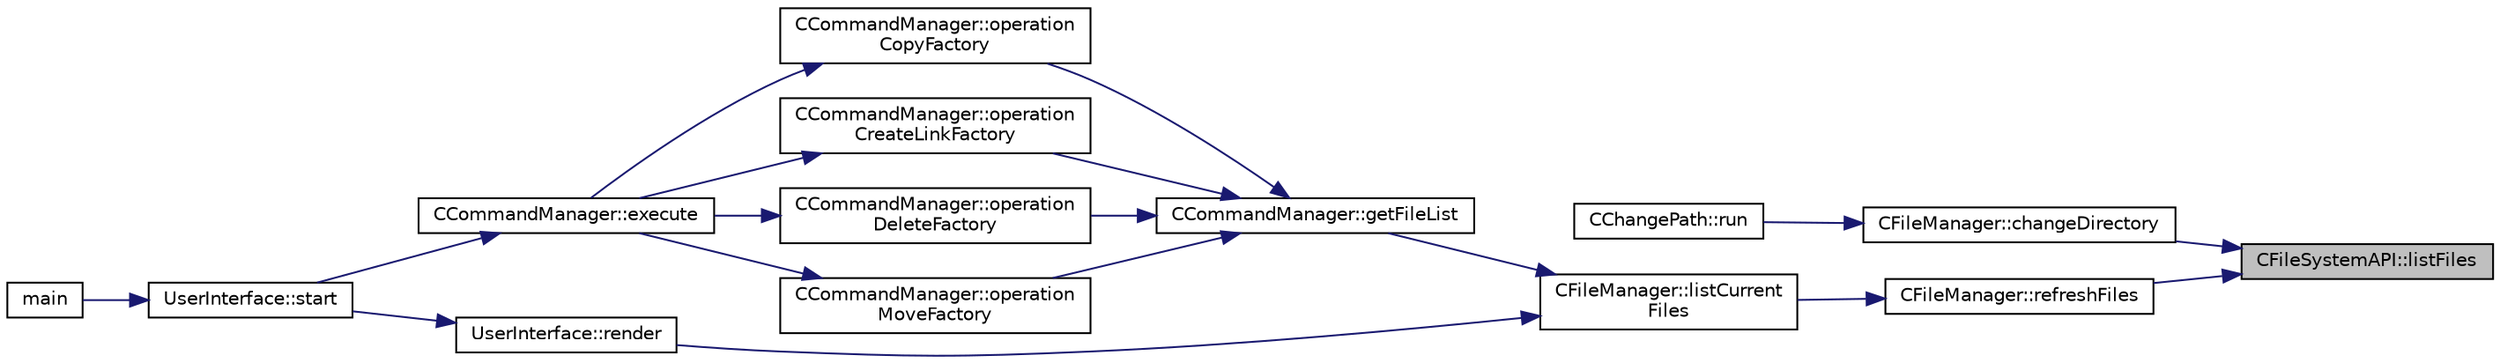 digraph "CFileSystemAPI::listFiles"
{
 // LATEX_PDF_SIZE
  edge [fontname="Helvetica",fontsize="10",labelfontname="Helvetica",labelfontsize="10"];
  node [fontname="Helvetica",fontsize="10",shape=record];
  rankdir="RL";
  Node1 [label="CFileSystemAPI::listFiles",height=0.2,width=0.4,color="black", fillcolor="grey75", style="filled", fontcolor="black",tooltip=" "];
  Node1 -> Node2 [dir="back",color="midnightblue",fontsize="10",style="solid",fontname="Helvetica"];
  Node2 [label="CFileManager::changeDirectory",height=0.2,width=0.4,color="black", fillcolor="white", style="filled",URL="$classCFileManager.html#acfe6f9cfdb32b6a9466d91cc5e8fdb93",tooltip=" "];
  Node2 -> Node3 [dir="back",color="midnightblue",fontsize="10",style="solid",fontname="Helvetica"];
  Node3 [label="CChangePath::run",height=0.2,width=0.4,color="black", fillcolor="white", style="filled",URL="$classCChangePath.html#a67c7673bcf90bb86f4d366446b11bb2d",tooltip=" "];
  Node1 -> Node4 [dir="back",color="midnightblue",fontsize="10",style="solid",fontname="Helvetica"];
  Node4 [label="CFileManager::refreshFiles",height=0.2,width=0.4,color="black", fillcolor="white", style="filled",URL="$classCFileManager.html#a739d78e2f8fdf7e8f86e1bdece9702fd",tooltip=" "];
  Node4 -> Node5 [dir="back",color="midnightblue",fontsize="10",style="solid",fontname="Helvetica"];
  Node5 [label="CFileManager::listCurrent\lFiles",height=0.2,width=0.4,color="black", fillcolor="white", style="filled",URL="$classCFileManager.html#a1c70fbd10852e0dca8bb066686129b00",tooltip=" "];
  Node5 -> Node6 [dir="back",color="midnightblue",fontsize="10",style="solid",fontname="Helvetica"];
  Node6 [label="CCommandManager::getFileList",height=0.2,width=0.4,color="black", fillcolor="white", style="filled",URL="$classCCommandManager.html#a5c21aa796960f973da02591e3dfc3f4e",tooltip=" "];
  Node6 -> Node7 [dir="back",color="midnightblue",fontsize="10",style="solid",fontname="Helvetica"];
  Node7 [label="CCommandManager::operation\lCopyFactory",height=0.2,width=0.4,color="black", fillcolor="white", style="filled",URL="$classCCommandManager.html#a502980f031d39bafbd5d181c250025c4",tooltip=" "];
  Node7 -> Node8 [dir="back",color="midnightblue",fontsize="10",style="solid",fontname="Helvetica"];
  Node8 [label="CCommandManager::execute",height=0.2,width=0.4,color="black", fillcolor="white", style="filled",URL="$classCCommandManager.html#aff74b25c952d1029127f32a6bda6105c",tooltip=" "];
  Node8 -> Node9 [dir="back",color="midnightblue",fontsize="10",style="solid",fontname="Helvetica"];
  Node9 [label="UserInterface::start",height=0.2,width=0.4,color="black", fillcolor="white", style="filled",URL="$classUserInterface.html#a79350878c72585ae34e4321613ed2c1a",tooltip=" "];
  Node9 -> Node10 [dir="back",color="midnightblue",fontsize="10",style="solid",fontname="Helvetica"];
  Node10 [label="main",height=0.2,width=0.4,color="black", fillcolor="white", style="filled",URL="$main_8cpp.html#ae66f6b31b5ad750f1fe042a706a4e3d4",tooltip=" "];
  Node6 -> Node11 [dir="back",color="midnightblue",fontsize="10",style="solid",fontname="Helvetica"];
  Node11 [label="CCommandManager::operation\lCreateLinkFactory",height=0.2,width=0.4,color="black", fillcolor="white", style="filled",URL="$classCCommandManager.html#a5d7edeac2dd9314af9f24a0d2aebbd4e",tooltip=" "];
  Node11 -> Node8 [dir="back",color="midnightblue",fontsize="10",style="solid",fontname="Helvetica"];
  Node6 -> Node12 [dir="back",color="midnightblue",fontsize="10",style="solid",fontname="Helvetica"];
  Node12 [label="CCommandManager::operation\lDeleteFactory",height=0.2,width=0.4,color="black", fillcolor="white", style="filled",URL="$classCCommandManager.html#a769d4afe3e104c2b7ea204e3f80798b5",tooltip=" "];
  Node12 -> Node8 [dir="back",color="midnightblue",fontsize="10",style="solid",fontname="Helvetica"];
  Node6 -> Node13 [dir="back",color="midnightblue",fontsize="10",style="solid",fontname="Helvetica"];
  Node13 [label="CCommandManager::operation\lMoveFactory",height=0.2,width=0.4,color="black", fillcolor="white", style="filled",URL="$classCCommandManager.html#adf247c4ab0a913b174094c8424cee5ae",tooltip=" "];
  Node13 -> Node8 [dir="back",color="midnightblue",fontsize="10",style="solid",fontname="Helvetica"];
  Node5 -> Node14 [dir="back",color="midnightblue",fontsize="10",style="solid",fontname="Helvetica"];
  Node14 [label="UserInterface::render",height=0.2,width=0.4,color="black", fillcolor="white", style="filled",URL="$classUserInterface.html#af2389f2be34dbb906255bc53fd4e1d54",tooltip=" "];
  Node14 -> Node9 [dir="back",color="midnightblue",fontsize="10",style="solid",fontname="Helvetica"];
}
